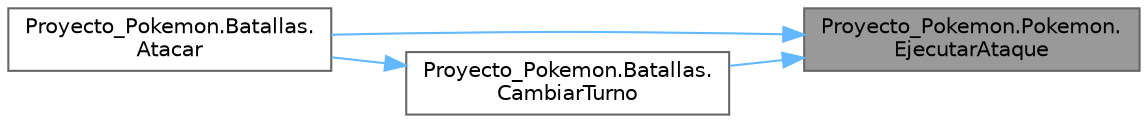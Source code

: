 digraph "Proyecto_Pokemon.Pokemon.EjecutarAtaque"
{
 // INTERACTIVE_SVG=YES
 // LATEX_PDF_SIZE
  bgcolor="transparent";
  edge [fontname=Helvetica,fontsize=10,labelfontname=Helvetica,labelfontsize=10];
  node [fontname=Helvetica,fontsize=10,shape=box,height=0.2,width=0.4];
  rankdir="RL";
  Node1 [id="Node000001",label="Proyecto_Pokemon.Pokemon.\lEjecutarAtaque",height=0.2,width=0.4,color="gray40", fillcolor="grey60", style="filled", fontcolor="black",tooltip="metodo que ejecuta un ataque entre dos pokemones"];
  Node1 -> Node2 [id="edge1_Node000001_Node000002",dir="back",color="steelblue1",style="solid",tooltip=" "];
  Node2 [id="Node000002",label="Proyecto_Pokemon.Batallas.\lAtacar",height=0.2,width=0.4,color="grey40", fillcolor="white", style="filled",URL="$classProyecto__Pokemon_1_1Batallas.html#a4595705e2232c7b1631fd2679ab756a5",tooltip="Método para gestionar ataque."];
  Node1 -> Node3 [id="edge2_Node000001_Node000003",dir="back",color="steelblue1",style="solid",tooltip=" "];
  Node3 [id="Node000003",label="Proyecto_Pokemon.Batallas.\lCambiarTurno",height=0.2,width=0.4,color="grey40", fillcolor="white", style="filled",URL="$classProyecto__Pokemon_1_1Batallas.html#ad7c2487fe1cdea744b0d792e339cbb54",tooltip="En cambio de turno se chequea estado de batalla."];
  Node3 -> Node2 [id="edge3_Node000003_Node000002",dir="back",color="steelblue1",style="solid",tooltip=" "];
}
